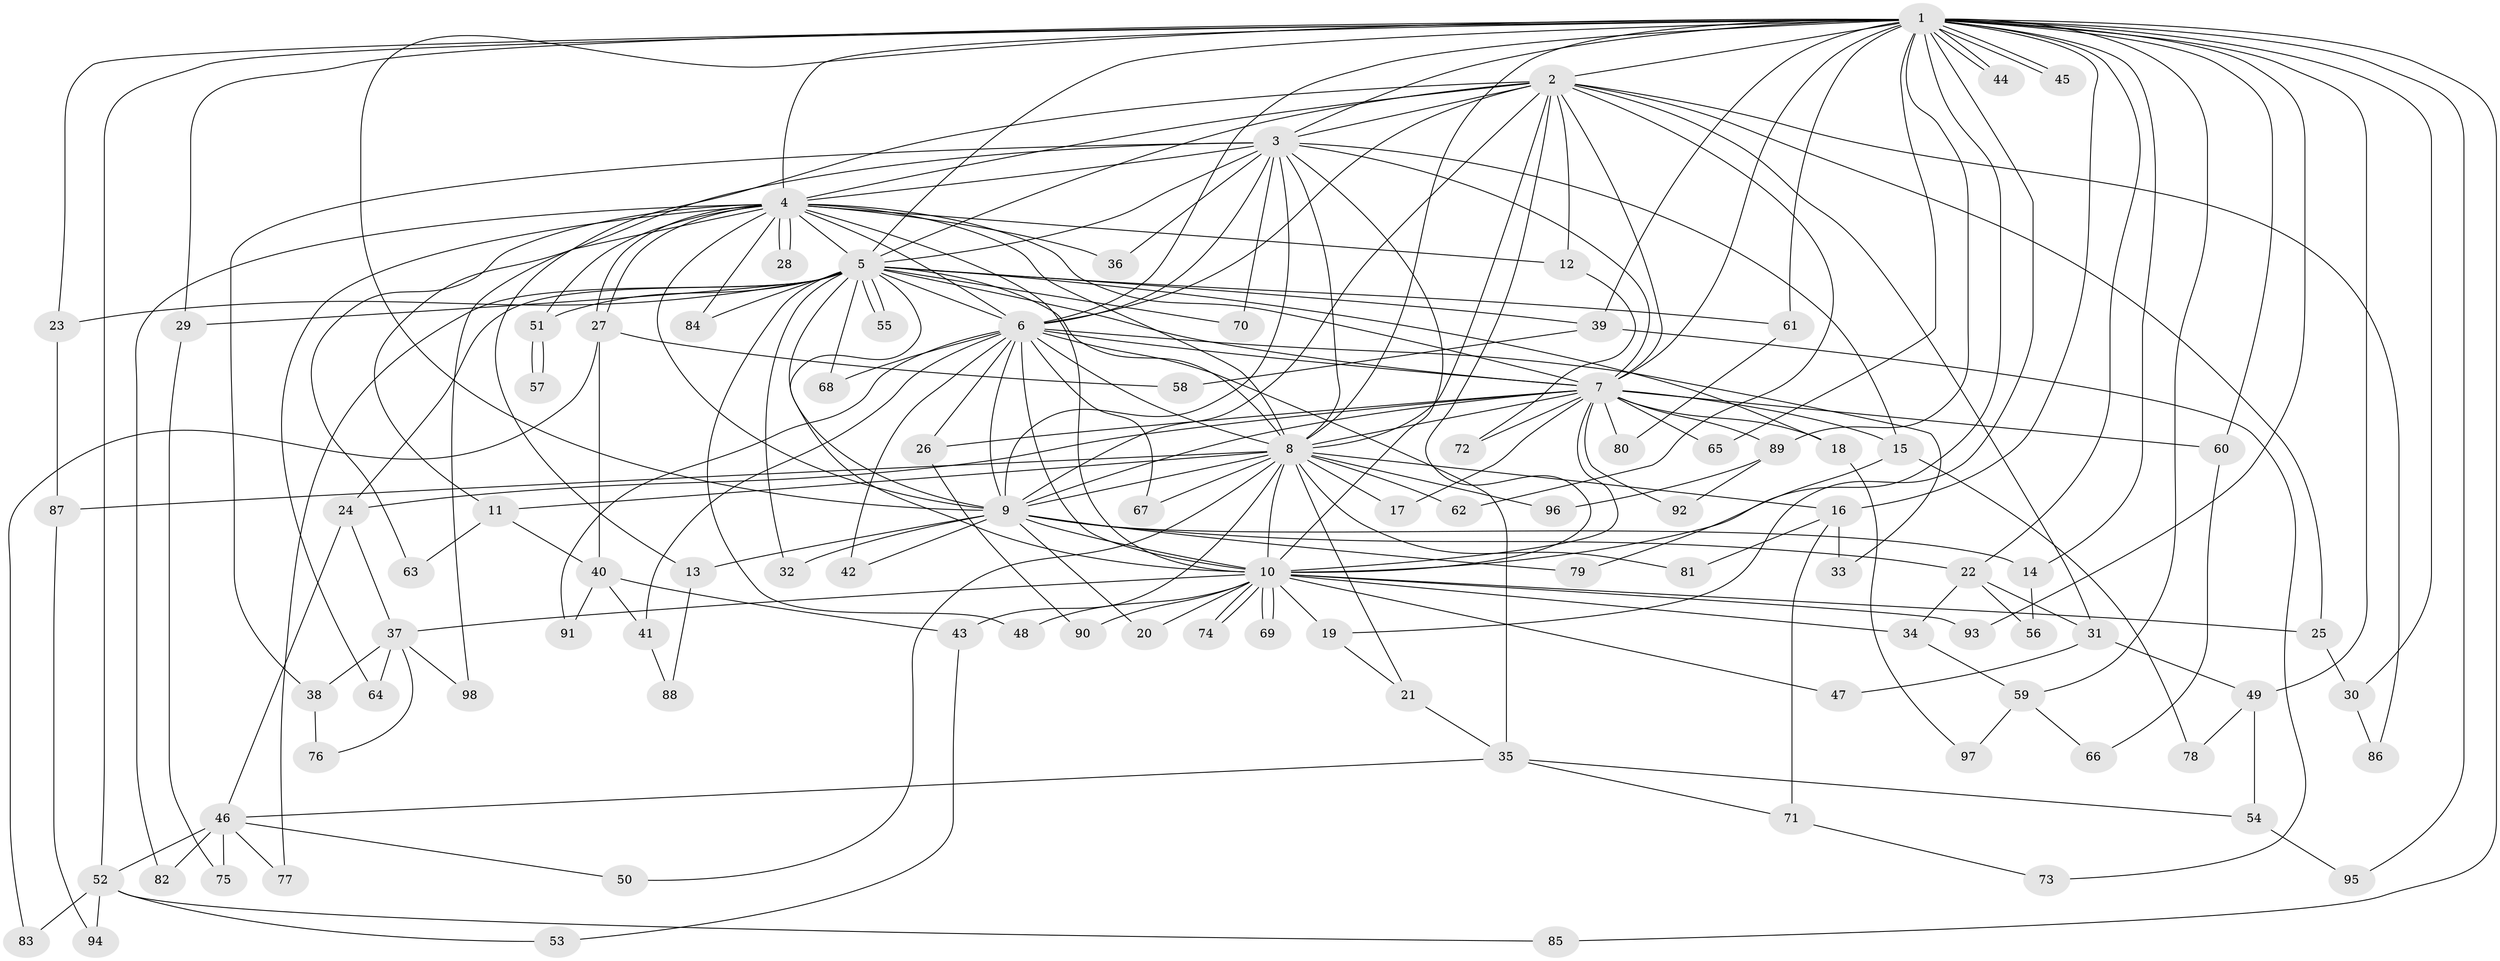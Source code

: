 // coarse degree distribution, {36: 0.013888888888888888, 22: 0.013888888888888888, 11: 0.027777777777777776, 18: 0.013888888888888888, 20: 0.013888888888888888, 17: 0.027777777777777776, 12: 0.013888888888888888, 7: 0.013888888888888888, 3: 0.20833333333333334, 4: 0.1111111111111111, 6: 0.041666666666666664, 2: 0.4444444444444444, 5: 0.013888888888888888, 1: 0.041666666666666664}
// Generated by graph-tools (version 1.1) at 2025/51/02/27/25 19:51:49]
// undirected, 98 vertices, 221 edges
graph export_dot {
graph [start="1"]
  node [color=gray90,style=filled];
  1;
  2;
  3;
  4;
  5;
  6;
  7;
  8;
  9;
  10;
  11;
  12;
  13;
  14;
  15;
  16;
  17;
  18;
  19;
  20;
  21;
  22;
  23;
  24;
  25;
  26;
  27;
  28;
  29;
  30;
  31;
  32;
  33;
  34;
  35;
  36;
  37;
  38;
  39;
  40;
  41;
  42;
  43;
  44;
  45;
  46;
  47;
  48;
  49;
  50;
  51;
  52;
  53;
  54;
  55;
  56;
  57;
  58;
  59;
  60;
  61;
  62;
  63;
  64;
  65;
  66;
  67;
  68;
  69;
  70;
  71;
  72;
  73;
  74;
  75;
  76;
  77;
  78;
  79;
  80;
  81;
  82;
  83;
  84;
  85;
  86;
  87;
  88;
  89;
  90;
  91;
  92;
  93;
  94;
  95;
  96;
  97;
  98;
  1 -- 2;
  1 -- 3;
  1 -- 4;
  1 -- 5;
  1 -- 6;
  1 -- 7;
  1 -- 8;
  1 -- 9;
  1 -- 10;
  1 -- 14;
  1 -- 16;
  1 -- 19;
  1 -- 22;
  1 -- 23;
  1 -- 29;
  1 -- 30;
  1 -- 39;
  1 -- 44;
  1 -- 44;
  1 -- 45;
  1 -- 45;
  1 -- 49;
  1 -- 52;
  1 -- 59;
  1 -- 60;
  1 -- 61;
  1 -- 65;
  1 -- 85;
  1 -- 89;
  1 -- 93;
  1 -- 95;
  2 -- 3;
  2 -- 4;
  2 -- 5;
  2 -- 6;
  2 -- 7;
  2 -- 8;
  2 -- 9;
  2 -- 10;
  2 -- 12;
  2 -- 13;
  2 -- 25;
  2 -- 31;
  2 -- 62;
  2 -- 86;
  3 -- 4;
  3 -- 5;
  3 -- 6;
  3 -- 7;
  3 -- 8;
  3 -- 9;
  3 -- 10;
  3 -- 11;
  3 -- 15;
  3 -- 36;
  3 -- 38;
  3 -- 70;
  4 -- 5;
  4 -- 6;
  4 -- 7;
  4 -- 8;
  4 -- 9;
  4 -- 10;
  4 -- 12;
  4 -- 27;
  4 -- 27;
  4 -- 28;
  4 -- 28;
  4 -- 36;
  4 -- 51;
  4 -- 63;
  4 -- 64;
  4 -- 82;
  4 -- 84;
  4 -- 98;
  5 -- 6;
  5 -- 7;
  5 -- 8;
  5 -- 9;
  5 -- 10;
  5 -- 18;
  5 -- 23;
  5 -- 24;
  5 -- 29;
  5 -- 32;
  5 -- 39;
  5 -- 48;
  5 -- 51;
  5 -- 55;
  5 -- 55;
  5 -- 61;
  5 -- 68;
  5 -- 70;
  5 -- 77;
  5 -- 84;
  6 -- 7;
  6 -- 8;
  6 -- 9;
  6 -- 10;
  6 -- 26;
  6 -- 33;
  6 -- 35;
  6 -- 41;
  6 -- 42;
  6 -- 67;
  6 -- 68;
  6 -- 91;
  7 -- 8;
  7 -- 9;
  7 -- 10;
  7 -- 15;
  7 -- 17;
  7 -- 18;
  7 -- 24;
  7 -- 26;
  7 -- 60;
  7 -- 65;
  7 -- 72;
  7 -- 80;
  7 -- 89;
  7 -- 92;
  8 -- 9;
  8 -- 10;
  8 -- 11;
  8 -- 16;
  8 -- 17;
  8 -- 21;
  8 -- 43;
  8 -- 50;
  8 -- 62;
  8 -- 67;
  8 -- 81;
  8 -- 87;
  8 -- 96;
  9 -- 10;
  9 -- 13;
  9 -- 14;
  9 -- 20;
  9 -- 22;
  9 -- 32;
  9 -- 42;
  9 -- 79;
  10 -- 19;
  10 -- 20;
  10 -- 25;
  10 -- 34;
  10 -- 37;
  10 -- 47;
  10 -- 48;
  10 -- 69;
  10 -- 69;
  10 -- 74;
  10 -- 74;
  10 -- 90;
  10 -- 93;
  11 -- 40;
  11 -- 63;
  12 -- 72;
  13 -- 88;
  14 -- 56;
  15 -- 78;
  15 -- 79;
  16 -- 33;
  16 -- 71;
  16 -- 81;
  18 -- 97;
  19 -- 21;
  21 -- 35;
  22 -- 31;
  22 -- 34;
  22 -- 56;
  23 -- 87;
  24 -- 37;
  24 -- 46;
  25 -- 30;
  26 -- 90;
  27 -- 40;
  27 -- 58;
  27 -- 83;
  29 -- 75;
  30 -- 86;
  31 -- 47;
  31 -- 49;
  34 -- 59;
  35 -- 46;
  35 -- 54;
  35 -- 71;
  37 -- 38;
  37 -- 64;
  37 -- 76;
  37 -- 98;
  38 -- 76;
  39 -- 58;
  39 -- 73;
  40 -- 41;
  40 -- 43;
  40 -- 91;
  41 -- 88;
  43 -- 53;
  46 -- 50;
  46 -- 52;
  46 -- 75;
  46 -- 77;
  46 -- 82;
  49 -- 54;
  49 -- 78;
  51 -- 57;
  51 -- 57;
  52 -- 53;
  52 -- 83;
  52 -- 85;
  52 -- 94;
  54 -- 95;
  59 -- 66;
  59 -- 97;
  60 -- 66;
  61 -- 80;
  71 -- 73;
  87 -- 94;
  89 -- 92;
  89 -- 96;
}
